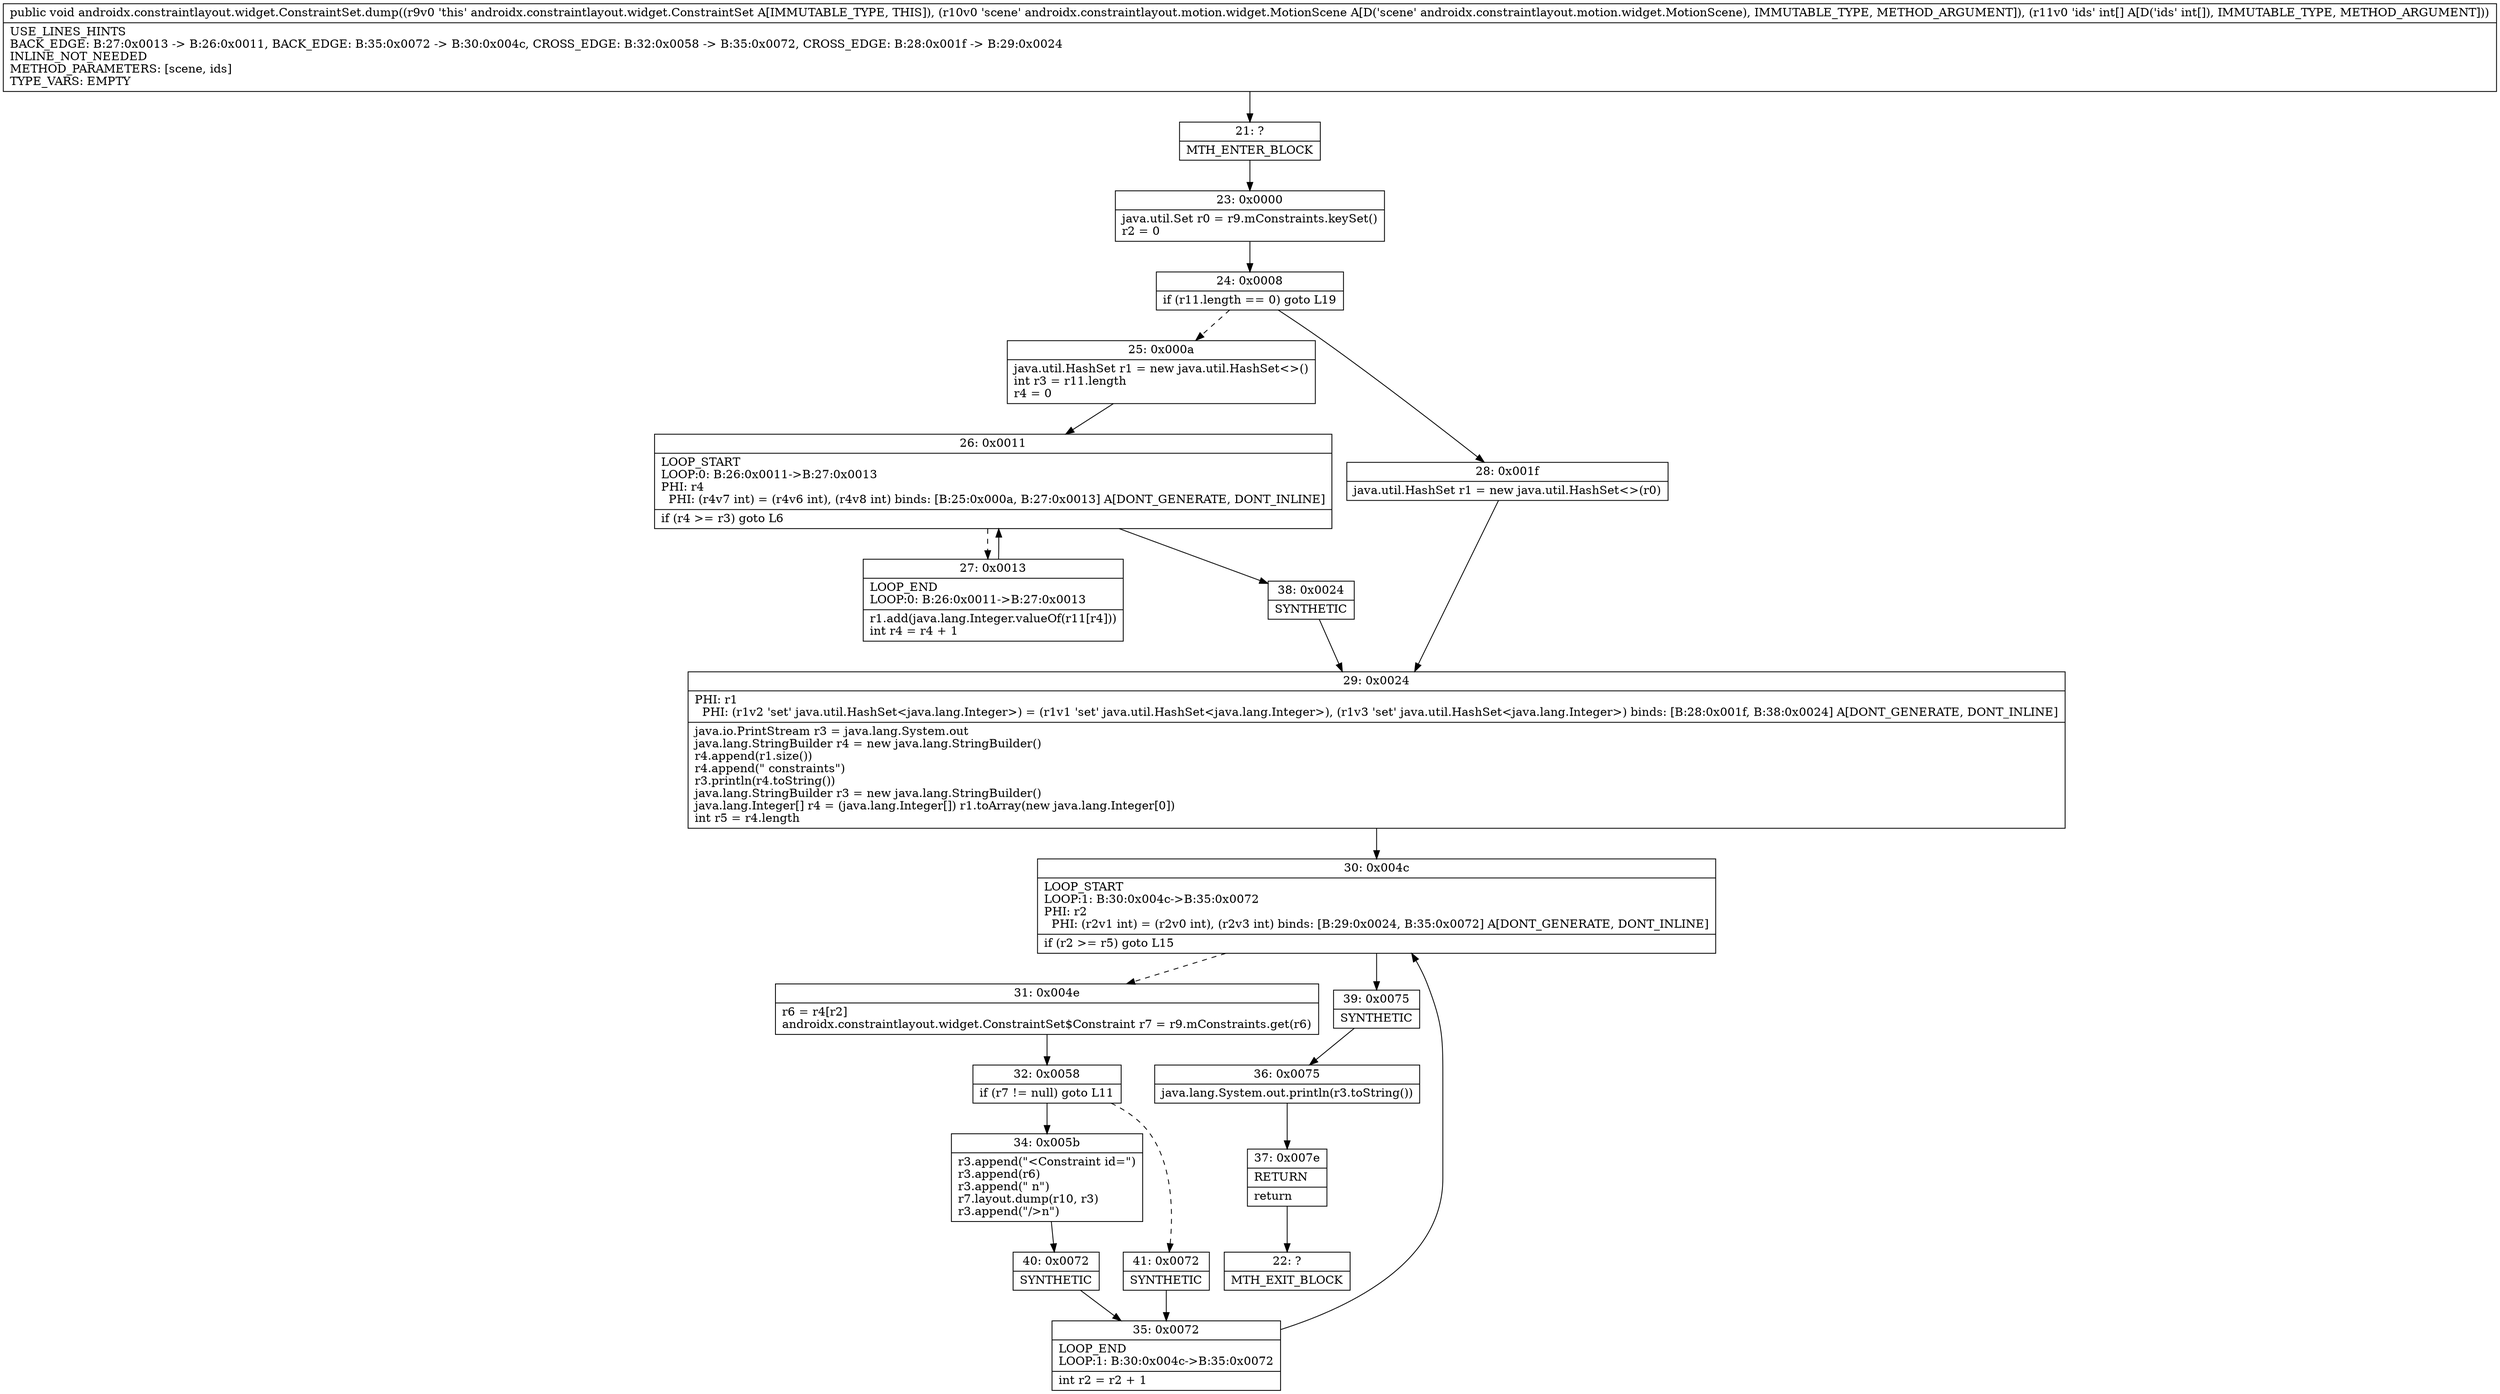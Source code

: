 digraph "CFG forandroidx.constraintlayout.widget.ConstraintSet.dump(Landroidx\/constraintlayout\/motion\/widget\/MotionScene;[I)V" {
Node_21 [shape=record,label="{21\:\ ?|MTH_ENTER_BLOCK\l}"];
Node_23 [shape=record,label="{23\:\ 0x0000|java.util.Set r0 = r9.mConstraints.keySet()\lr2 = 0\l}"];
Node_24 [shape=record,label="{24\:\ 0x0008|if (r11.length == 0) goto L19\l}"];
Node_25 [shape=record,label="{25\:\ 0x000a|java.util.HashSet r1 = new java.util.HashSet\<\>()\lint r3 = r11.length\lr4 = 0\l}"];
Node_26 [shape=record,label="{26\:\ 0x0011|LOOP_START\lLOOP:0: B:26:0x0011\-\>B:27:0x0013\lPHI: r4 \l  PHI: (r4v7 int) = (r4v6 int), (r4v8 int) binds: [B:25:0x000a, B:27:0x0013] A[DONT_GENERATE, DONT_INLINE]\l|if (r4 \>= r3) goto L6\l}"];
Node_27 [shape=record,label="{27\:\ 0x0013|LOOP_END\lLOOP:0: B:26:0x0011\-\>B:27:0x0013\l|r1.add(java.lang.Integer.valueOf(r11[r4]))\lint r4 = r4 + 1\l}"];
Node_38 [shape=record,label="{38\:\ 0x0024|SYNTHETIC\l}"];
Node_29 [shape=record,label="{29\:\ 0x0024|PHI: r1 \l  PHI: (r1v2 'set' java.util.HashSet\<java.lang.Integer\>) = (r1v1 'set' java.util.HashSet\<java.lang.Integer\>), (r1v3 'set' java.util.HashSet\<java.lang.Integer\>) binds: [B:28:0x001f, B:38:0x0024] A[DONT_GENERATE, DONT_INLINE]\l|java.io.PrintStream r3 = java.lang.System.out\ljava.lang.StringBuilder r4 = new java.lang.StringBuilder()\lr4.append(r1.size())\lr4.append(\" constraints\")\lr3.println(r4.toString())\ljava.lang.StringBuilder r3 = new java.lang.StringBuilder()\ljava.lang.Integer[] r4 = (java.lang.Integer[]) r1.toArray(new java.lang.Integer[0])\lint r5 = r4.length\l}"];
Node_30 [shape=record,label="{30\:\ 0x004c|LOOP_START\lLOOP:1: B:30:0x004c\-\>B:35:0x0072\lPHI: r2 \l  PHI: (r2v1 int) = (r2v0 int), (r2v3 int) binds: [B:29:0x0024, B:35:0x0072] A[DONT_GENERATE, DONT_INLINE]\l|if (r2 \>= r5) goto L15\l}"];
Node_31 [shape=record,label="{31\:\ 0x004e|r6 = r4[r2]\landroidx.constraintlayout.widget.ConstraintSet$Constraint r7 = r9.mConstraints.get(r6)\l}"];
Node_32 [shape=record,label="{32\:\ 0x0058|if (r7 != null) goto L11\l}"];
Node_34 [shape=record,label="{34\:\ 0x005b|r3.append(\"\<Constraint id=\")\lr3.append(r6)\lr3.append(\" n\")\lr7.layout.dump(r10, r3)\lr3.append(\"\/\>n\")\l}"];
Node_40 [shape=record,label="{40\:\ 0x0072|SYNTHETIC\l}"];
Node_35 [shape=record,label="{35\:\ 0x0072|LOOP_END\lLOOP:1: B:30:0x004c\-\>B:35:0x0072\l|int r2 = r2 + 1\l}"];
Node_41 [shape=record,label="{41\:\ 0x0072|SYNTHETIC\l}"];
Node_39 [shape=record,label="{39\:\ 0x0075|SYNTHETIC\l}"];
Node_36 [shape=record,label="{36\:\ 0x0075|java.lang.System.out.println(r3.toString())\l}"];
Node_37 [shape=record,label="{37\:\ 0x007e|RETURN\l|return\l}"];
Node_22 [shape=record,label="{22\:\ ?|MTH_EXIT_BLOCK\l}"];
Node_28 [shape=record,label="{28\:\ 0x001f|java.util.HashSet r1 = new java.util.HashSet\<\>(r0)\l}"];
MethodNode[shape=record,label="{public void androidx.constraintlayout.widget.ConstraintSet.dump((r9v0 'this' androidx.constraintlayout.widget.ConstraintSet A[IMMUTABLE_TYPE, THIS]), (r10v0 'scene' androidx.constraintlayout.motion.widget.MotionScene A[D('scene' androidx.constraintlayout.motion.widget.MotionScene), IMMUTABLE_TYPE, METHOD_ARGUMENT]), (r11v0 'ids' int[] A[D('ids' int[]), IMMUTABLE_TYPE, METHOD_ARGUMENT]))  | USE_LINES_HINTS\lBACK_EDGE: B:27:0x0013 \-\> B:26:0x0011, BACK_EDGE: B:35:0x0072 \-\> B:30:0x004c, CROSS_EDGE: B:32:0x0058 \-\> B:35:0x0072, CROSS_EDGE: B:28:0x001f \-\> B:29:0x0024\lINLINE_NOT_NEEDED\lMETHOD_PARAMETERS: [scene, ids]\lTYPE_VARS: EMPTY\l}"];
MethodNode -> Node_21;Node_21 -> Node_23;
Node_23 -> Node_24;
Node_24 -> Node_25[style=dashed];
Node_24 -> Node_28;
Node_25 -> Node_26;
Node_26 -> Node_27[style=dashed];
Node_26 -> Node_38;
Node_27 -> Node_26;
Node_38 -> Node_29;
Node_29 -> Node_30;
Node_30 -> Node_31[style=dashed];
Node_30 -> Node_39;
Node_31 -> Node_32;
Node_32 -> Node_34;
Node_32 -> Node_41[style=dashed];
Node_34 -> Node_40;
Node_40 -> Node_35;
Node_35 -> Node_30;
Node_41 -> Node_35;
Node_39 -> Node_36;
Node_36 -> Node_37;
Node_37 -> Node_22;
Node_28 -> Node_29;
}

